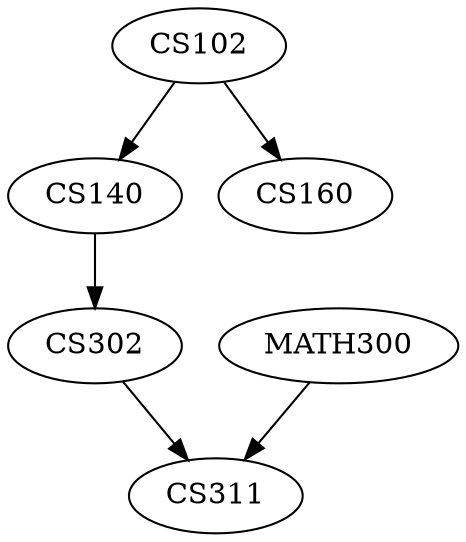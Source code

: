 digraph dothi
{
0 [fillcolor=white, style=filled, label = CS102];
1 [fillcolor=white, style=filled, label = CS140];
2 [fillcolor=white, style=filled, label = CS160];
3 [fillcolor=white, style=filled, label = CS302];
4 [fillcolor=white, style=filled, label = CS311];
5 [fillcolor=white, style=filled, label = MATH300];
0 -> 1
0 -> 2
1 -> 3
3 -> 4
5 -> 4
}